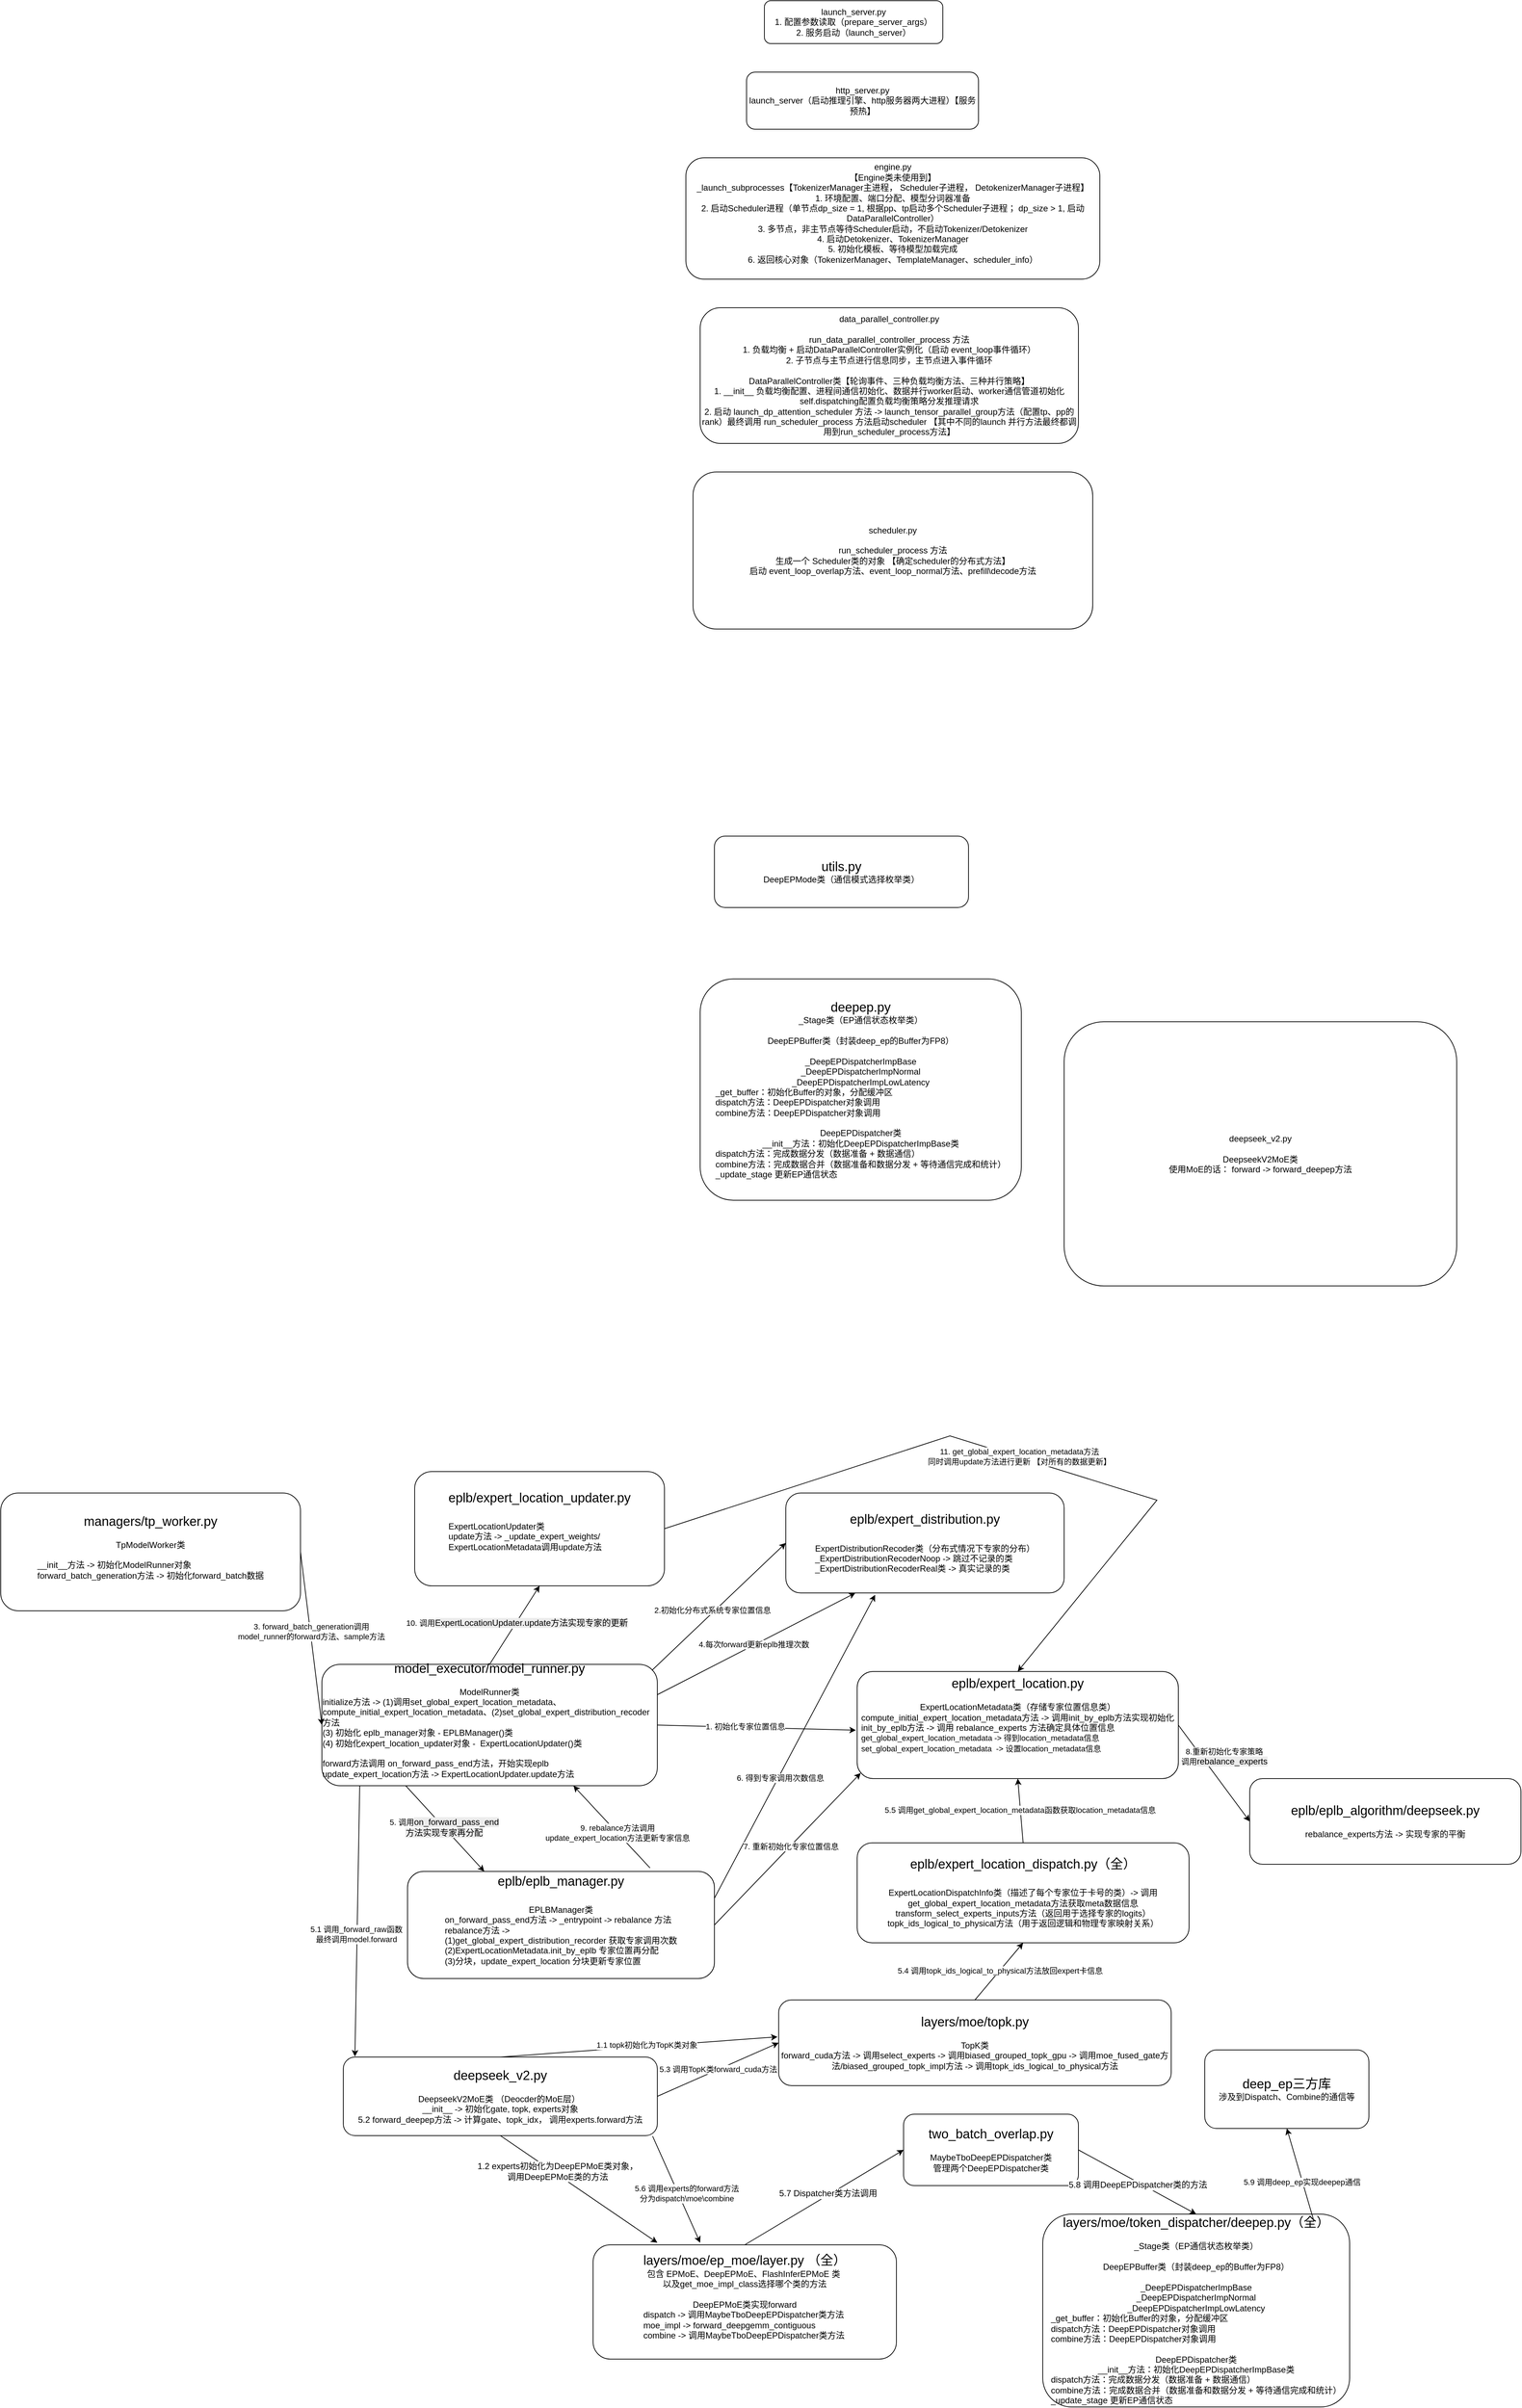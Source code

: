 <mxfile version="28.1.1">
  <diagram name="第 1 页" id="_MM_0JAL_mDehR6Rza7M">
    <mxGraphModel dx="2571" dy="1849" grid="1" gridSize="10" guides="1" tooltips="1" connect="1" arrows="1" fold="1" page="1" pageScale="1" pageWidth="827" pageHeight="1169" math="0" shadow="0">
      <root>
        <mxCell id="0" />
        <mxCell id="1" parent="0" />
        <mxCell id="y4o-Q9D-bzdoxVMksY4T-1" value="launch_server.py&lt;div&gt;1. 配置参数读取（prepare_server_args）&lt;/div&gt;&lt;div&gt;2. 服务启动（launch_server）&lt;/div&gt;" style="rounded=1;whiteSpace=wrap;html=1;" parent="1" vertex="1">
          <mxGeometry x="210" y="110" width="250" height="60" as="geometry" />
        </mxCell>
        <mxCell id="y4o-Q9D-bzdoxVMksY4T-2" value="http_server.py&lt;div&gt;launch_server（启动推理引擎、http服务器两大进程）【服务预热】&lt;/div&gt;" style="rounded=1;whiteSpace=wrap;html=1;" parent="1" vertex="1">
          <mxGeometry x="185" y="210" width="325" height="80" as="geometry" />
        </mxCell>
        <mxCell id="y4o-Q9D-bzdoxVMksY4T-3" value="engine.py&lt;div&gt;【Engine类未使用到】&lt;br&gt;&lt;div&gt;_launch_subprocesses【TokenizerManager主进程， Scheduler子进程， DetokenizerManager子进程】&lt;/div&gt;&lt;div&gt;1. 环境配置、端口分配、模型分词器准备&lt;/div&gt;&lt;div&gt;2. 启动Scheduler进程（单节点dp_size = 1, 根据pp、tp启动多个Scheduler子进程； dp_size &amp;gt; 1, 启动DataParallelController）&lt;/div&gt;&lt;div&gt;3. 多节点，非主节点等待Scheduler启动，不启动Tokenizer/Detokenizer&lt;/div&gt;&lt;div&gt;4. 启动Detokenizer、TokenizerManager&lt;/div&gt;&lt;div&gt;5. 初始化模板、等待模型加载完成&lt;/div&gt;&lt;div&gt;6. 返回核心对象（TokenizerManager、TemplateManager、scheduler_info）&lt;/div&gt;&lt;div&gt;&lt;br&gt;&lt;/div&gt;&lt;/div&gt;" style="rounded=1;whiteSpace=wrap;html=1;" parent="1" vertex="1">
          <mxGeometry x="100" y="330" width="580" height="170" as="geometry" />
        </mxCell>
        <mxCell id="y4o-Q9D-bzdoxVMksY4T-4" value="data_parallel_controller.py&lt;div&gt;&lt;br&gt;&lt;/div&gt;&lt;div&gt;&lt;span style=&quot;background-color: transparent; color: light-dark(rgb(0, 0, 0), rgb(255, 255, 255));&quot;&gt;run_data_parallel_controller_process 方法&lt;/span&gt;&lt;/div&gt;&lt;div&gt;1. 负载均衡 + 启动DataParallelController实例化（启动 event_loop事件循环&lt;span style=&quot;background-color: transparent; color: light-dark(rgb(0, 0, 0), rgb(255, 255, 255));&quot;&gt;）&lt;/span&gt;&lt;/div&gt;&lt;div&gt;2. 子节点与主节点进行信息同步，主节点进入事件循环&lt;/div&gt;&lt;div&gt;&lt;br&gt;&lt;/div&gt;&lt;div&gt;DataParallelController类【轮询事件、三种负载均衡方法、三种并行策略】&lt;/div&gt;&lt;div&gt;1. __init__ 负载均衡配置、进程间通信初始化、数据并行worker启动、worker通信管道初始化&lt;/div&gt;&lt;div&gt;self.dispatching配置负载均衡策略分发推理请求&lt;/div&gt;&lt;div&gt;2. 启动 launch_dp_attention_scheduler 方法 -&amp;gt; launch_tensor_parallel_group方法（配置tp、pp的rank）最终调用 run_scheduler_process 方法启动scheduler 【其中不同的launch 并行方法最终都调用到&lt;span style=&quot;background-color: transparent; color: light-dark(rgb(0, 0, 0), rgb(255, 255, 255));&quot;&gt;run_scheduler_process方法&lt;/span&gt;&lt;span style=&quot;background-color: transparent; color: light-dark(rgb(0, 0, 0), rgb(255, 255, 255));&quot;&gt;】&lt;/span&gt;&lt;/div&gt;" style="rounded=1;whiteSpace=wrap;html=1;" parent="1" vertex="1">
          <mxGeometry x="120" y="540" width="530" height="190" as="geometry" />
        </mxCell>
        <mxCell id="y4o-Q9D-bzdoxVMksY4T-5" value="scheduler.py&lt;div&gt;&lt;br&gt;&lt;/div&gt;&lt;div&gt;run_scheduler_process 方法&lt;/div&gt;&lt;div&gt;生成一个 Scheduler类的对象 【确定scheduler的分布式方法】&lt;/div&gt;&lt;div&gt;启动 event_loop_overlap方法、event_loop_normal方法、prefill\decode方法&lt;/div&gt;" style="rounded=1;whiteSpace=wrap;html=1;" parent="1" vertex="1">
          <mxGeometry x="110" y="770" width="560" height="220" as="geometry" />
        </mxCell>
        <mxCell id="y4o-Q9D-bzdoxVMksY4T-6" value="&lt;div&gt;&lt;font style=&quot;font-size: 18px;&quot;&gt;deepep.py&lt;/font&gt;&lt;/div&gt;&lt;div&gt;_Stage类（EP通信状态枚举类）&lt;/div&gt;&lt;div&gt;&lt;br&gt;&lt;/div&gt;&lt;div&gt;DeepEPBuffer类（封装deep_ep的Buffer为FP8）&lt;/div&gt;&lt;div&gt;&lt;br&gt;&lt;/div&gt;&lt;div&gt;_DeepEPDispatcherImpBase&lt;/div&gt;&lt;div&gt;_DeepEPDispatcherImpNormal&lt;/div&gt;&lt;div&gt;_DeepEPDispatcherImpLowLatency&lt;/div&gt;&lt;div style=&quot;text-align: left;&quot;&gt;_get_buffer：初始化Buffer的对象，分配缓冲区&lt;/div&gt;&lt;div style=&quot;text-align: left;&quot;&gt;dispatch方法：&lt;span style=&quot;background-color: transparent; color: light-dark(rgb(0, 0, 0), rgb(255, 255, 255));&quot;&gt;DeepEPDispatcher对象调用&lt;/span&gt;&lt;/div&gt;&lt;div style=&quot;text-align: left;&quot;&gt;combine方法：&lt;span style=&quot;background-color: transparent; color: light-dark(rgb(0, 0, 0), rgb(255, 255, 255));&quot;&gt;DeepEPDispatcher对象调用&lt;/span&gt;&lt;/div&gt;&lt;div&gt;&lt;br&gt;&lt;/div&gt;DeepEPDispatcher类&lt;div&gt;__init__方法：初始化DeepEPDispatcherImpBase类&lt;br&gt;&lt;div style=&quot;text-align: left;&quot;&gt;dispatch方法：完成数据分发（数据准备 + 数据通信）&lt;/div&gt;&lt;div style=&quot;text-align: left;&quot;&gt;combine方法：完成数据合并&lt;span style=&quot;background-color: transparent; color: light-dark(rgb(0, 0, 0), rgb(255, 255, 255));&quot;&gt;（数据准备和数据分发 + 等待通信完成和统计）&lt;/span&gt;&lt;/div&gt;&lt;div style=&quot;text-align: left;&quot;&gt;_update_stage 更新EP通信状态&lt;/div&gt;&lt;/div&gt;" style="rounded=1;whiteSpace=wrap;html=1;" parent="1" vertex="1">
          <mxGeometry x="120" y="1480" width="450" height="310" as="geometry" />
        </mxCell>
        <mxCell id="y4o-Q9D-bzdoxVMksY4T-7" value="&lt;font style=&quot;font-size: 18px;&quot;&gt;utils.py&lt;/font&gt;&lt;div&gt;DeepEPMode类（通信模式选择枚举类）&lt;/div&gt;" style="rounded=1;whiteSpace=wrap;html=1;" parent="1" vertex="1">
          <mxGeometry x="140" y="1280" width="356" height="100" as="geometry" />
        </mxCell>
        <mxCell id="-6-FvPc2AzdQoyf2nDTh-1" value="deepseek_v2.py&lt;div&gt;&lt;br&gt;&lt;/div&gt;&lt;div&gt;DeepseekV2MoE类&lt;/div&gt;&lt;div&gt;使用MoE的话： forward -&amp;gt; forward_deepep方法&lt;/div&gt;" style="rounded=1;whiteSpace=wrap;html=1;" vertex="1" parent="1">
          <mxGeometry x="630" y="1540" width="550" height="370" as="geometry" />
        </mxCell>
        <mxCell id="-6-FvPc2AzdQoyf2nDTh-2" value="&lt;font style=&quot;font-size: 18px;&quot;&gt;eplb/expert_location_dispatch.py（全）&lt;/font&gt;&lt;div&gt;&lt;span style=&quot;font-size: 18px;&quot;&gt;&lt;br&gt;&lt;/span&gt;&lt;div&gt;ExpertLocationDispatchInfo类（描述了每个专家位于卡号的类）-&amp;gt; 调用get_global_expert_location_metadata方法获取meta数据信息&lt;/div&gt;&lt;div&gt;transform_select_experts_inputs方法（返回用于选择专家的logits）&lt;/div&gt;&lt;div&gt;topk_ids_logical_to_physical方法（用于返回逻辑和物理专家映射关系）&lt;/div&gt;&lt;/div&gt;" style="rounded=1;whiteSpace=wrap;html=1;" vertex="1" parent="1">
          <mxGeometry x="340" y="2690" width="465" height="140" as="geometry" />
        </mxCell>
        <mxCell id="-6-FvPc2AzdQoyf2nDTh-3" value="&lt;font style=&quot;font-size: 18px;&quot;&gt;layers/moe/ep_moe/layer.py （全）&lt;/font&gt;&lt;div&gt;&lt;font style=&quot;font-size: 12px;&quot;&gt;包含 EPMoE、DeepEPMoE、FlashInferEPMoE 类&amp;nbsp;&lt;/font&gt;&lt;/div&gt;&lt;div&gt;&lt;font style=&quot;font-size: 12px;&quot;&gt;以及get_moe_impl_class选择哪个类的方法&lt;/font&gt;&lt;/div&gt;&lt;div&gt;&lt;font style=&quot;font-size: 12px;&quot;&gt;&lt;br&gt;&lt;/font&gt;&lt;div&gt;DeepEPMoE类实现forward&lt;/div&gt;&lt;div style=&quot;text-align: left;&quot;&gt;dispatch -&amp;gt; 调用&lt;span style=&quot;background-color: transparent; color: light-dark(rgb(0, 0, 0), rgb(255, 255, 255)); text-align: center;&quot;&gt;MaybeTboDeepEPDispatcher类方法&lt;/span&gt;&lt;/div&gt;&lt;div style=&quot;text-align: left;&quot;&gt;moe_impl -&amp;gt; forward_deepgemm_contiguous&lt;/div&gt;&lt;div style=&quot;text-align: left;&quot;&gt;combine -&amp;gt; 调用&lt;span style=&quot;background-color: transparent; color: light-dark(rgb(0, 0, 0), rgb(255, 255, 255)); text-align: center;&quot;&gt;MaybeTboDeepEPDispatcher类方法&lt;/span&gt;&lt;/div&gt;&lt;div style=&quot;text-align: left;&quot;&gt;&lt;br&gt;&lt;/div&gt;&lt;/div&gt;" style="rounded=1;whiteSpace=wrap;html=1;" vertex="1" parent="1">
          <mxGeometry x="-30" y="3253" width="425" height="160" as="geometry" />
        </mxCell>
        <mxCell id="-6-FvPc2AzdQoyf2nDTh-4" value="&lt;font style=&quot;font-size: 18px;&quot;&gt;two_batch_overlap.py&lt;/font&gt;&lt;div&gt;&lt;br&gt;&lt;div&gt;MaybeTboDeepEPDispatcher类&lt;/div&gt;&lt;div&gt;管理两个DeepEPDispatcher类&lt;/div&gt;&lt;/div&gt;" style="rounded=1;whiteSpace=wrap;html=1;" vertex="1" parent="1">
          <mxGeometry x="405" y="3070" width="245" height="100" as="geometry" />
        </mxCell>
        <mxCell id="-6-FvPc2AzdQoyf2nDTh-5" value="" style="endArrow=classic;html=1;rounded=0;exitX=0.5;exitY=0;exitDx=0;exitDy=0;entryX=0;entryY=0.5;entryDx=0;entryDy=0;" edge="1" parent="1" source="-6-FvPc2AzdQoyf2nDTh-3" target="-6-FvPc2AzdQoyf2nDTh-4">
          <mxGeometry width="50" height="50" relative="1" as="geometry">
            <mxPoint x="420" y="3290" as="sourcePoint" />
            <mxPoint x="470" y="3240" as="targetPoint" />
          </mxGeometry>
        </mxCell>
        <mxCell id="-6-FvPc2AzdQoyf2nDTh-6" value="&lt;font style=&quot;font-size: 12px;&quot;&gt;5.7 Dispatcher类方法调用&lt;/font&gt;" style="edgeLabel;html=1;align=center;verticalAlign=middle;resizable=0;points=[];" vertex="1" connectable="0" parent="-6-FvPc2AzdQoyf2nDTh-5">
          <mxGeometry x="0.054" y="2" relative="1" as="geometry">
            <mxPoint as="offset" />
          </mxGeometry>
        </mxCell>
        <mxCell id="-6-FvPc2AzdQoyf2nDTh-7" value="&lt;font style=&quot;font-size: 18px;&quot;&gt;layers/moe/token_dispatcher/deepep.py（全）&lt;/font&gt;&lt;div&gt;&lt;br&gt;&lt;/div&gt;&lt;div&gt;&lt;div&gt;_Stage类（EP通信状态枚举类）&lt;/div&gt;&lt;div&gt;&lt;br&gt;&lt;/div&gt;&lt;div&gt;DeepEPBuffer类（封装deep_ep的Buffer为FP8）&lt;/div&gt;&lt;div&gt;&lt;br&gt;&lt;/div&gt;&lt;div&gt;_DeepEPDispatcherImpBase&lt;/div&gt;&lt;div&gt;_DeepEPDispatcherImpNormal&lt;/div&gt;&lt;div&gt;_DeepEPDispatcherImpLowLatency&lt;/div&gt;&lt;div style=&quot;text-align: left;&quot;&gt;_get_buffer：初始化Buffer的对象，分配缓冲区&lt;/div&gt;&lt;div style=&quot;text-align: left;&quot;&gt;dispatch方法：&lt;span style=&quot;background-color: transparent; color: light-dark(rgb(0, 0, 0), rgb(255, 255, 255));&quot;&gt;DeepEPDispatcher对象调用&lt;/span&gt;&lt;/div&gt;&lt;div style=&quot;text-align: left;&quot;&gt;combine方法：&lt;span style=&quot;background-color: transparent; color: light-dark(rgb(0, 0, 0), rgb(255, 255, 255));&quot;&gt;DeepEPDispatcher对象调用&lt;/span&gt;&lt;/div&gt;&lt;div&gt;&lt;br&gt;&lt;/div&gt;DeepEPDispatcher类&lt;div&gt;__init__方法：初始化DeepEPDispatcherImpBase类&lt;br&gt;&lt;div style=&quot;text-align: left;&quot;&gt;dispatch方法：完成数据分发（数据准备 + 数据通信）&lt;/div&gt;&lt;div style=&quot;text-align: left;&quot;&gt;combine方法：完成数据合并&lt;span style=&quot;background-color: transparent; color: light-dark(rgb(0, 0, 0), rgb(255, 255, 255));&quot;&gt;（数据准备和数据分发 + 等待通信完成和统计）&lt;/span&gt;&lt;/div&gt;&lt;div style=&quot;text-align: left;&quot;&gt;_update_stage 更新EP通信状态&lt;/div&gt;&lt;/div&gt;&lt;/div&gt;" style="rounded=1;whiteSpace=wrap;html=1;" vertex="1" parent="1">
          <mxGeometry x="600" y="3210" width="430" height="270" as="geometry" />
        </mxCell>
        <mxCell id="-6-FvPc2AzdQoyf2nDTh-9" value="" style="endArrow=classic;html=1;rounded=0;exitX=1;exitY=0.5;exitDx=0;exitDy=0;entryX=0.5;entryY=0;entryDx=0;entryDy=0;" edge="1" parent="1" source="-6-FvPc2AzdQoyf2nDTh-4" target="-6-FvPc2AzdQoyf2nDTh-7">
          <mxGeometry width="50" height="50" relative="1" as="geometry">
            <mxPoint x="900" y="3590" as="sourcePoint" />
            <mxPoint x="950" y="3540" as="targetPoint" />
          </mxGeometry>
        </mxCell>
        <mxCell id="-6-FvPc2AzdQoyf2nDTh-10" value="&lt;font style=&quot;font-size: 12px;&quot;&gt;5.8 调用DeepEPDispatcher类的方法&lt;/font&gt;" style="edgeLabel;html=1;align=center;verticalAlign=middle;resizable=0;points=[];" vertex="1" connectable="0" parent="-6-FvPc2AzdQoyf2nDTh-9">
          <mxGeometry x="0.021" y="-3" relative="1" as="geometry">
            <mxPoint as="offset" />
          </mxGeometry>
        </mxCell>
        <mxCell id="-6-FvPc2AzdQoyf2nDTh-12" value="&lt;font style=&quot;font-size: 18px;&quot;&gt;deep_ep三方库&lt;/font&gt;&lt;div&gt;&lt;font style=&quot;font-size: 12px;&quot;&gt;涉及到Dispatch、Combine的通信等&lt;/font&gt;&lt;/div&gt;" style="rounded=1;whiteSpace=wrap;html=1;" vertex="1" parent="1">
          <mxGeometry x="827" y="2980" width="230" height="110" as="geometry" />
        </mxCell>
        <mxCell id="-6-FvPc2AzdQoyf2nDTh-13" value="" style="endArrow=classic;html=1;rounded=0;entryX=0.5;entryY=1;entryDx=0;entryDy=0;" edge="1" parent="1" target="-6-FvPc2AzdQoyf2nDTh-12">
          <mxGeometry width="50" height="50" relative="1" as="geometry">
            <mxPoint x="980" y="3220" as="sourcePoint" />
            <mxPoint x="1030" y="3170" as="targetPoint" />
          </mxGeometry>
        </mxCell>
        <mxCell id="-6-FvPc2AzdQoyf2nDTh-25" value="5.9 调用deep_ep实现deepep通信" style="edgeLabel;html=1;align=center;verticalAlign=middle;resizable=0;points=[];" vertex="1" connectable="0" parent="-6-FvPc2AzdQoyf2nDTh-13">
          <mxGeometry x="-0.147" y="1" relative="1" as="geometry">
            <mxPoint as="offset" />
          </mxGeometry>
        </mxCell>
        <mxCell id="-6-FvPc2AzdQoyf2nDTh-14" value="&lt;font style=&quot;font-size: 18px;&quot;&gt;deepseek_v2.py&lt;/font&gt;&lt;div&gt;&lt;br&gt;&lt;/div&gt;&lt;div&gt;DeepseekV2MoE类 （Deocder的MoE层）&amp;nbsp;&lt;/div&gt;&lt;div&gt;__init__ -&amp;gt; 初始化gate, topk, experts对象&lt;/div&gt;&lt;div&gt;5.2 forward_deepep方法 -&amp;gt; 计算gate、topk_idx， 调用experts.forward方法&lt;/div&gt;" style="rounded=1;whiteSpace=wrap;html=1;" vertex="1" parent="1">
          <mxGeometry x="-380" y="2990" width="440" height="110" as="geometry" />
        </mxCell>
        <mxCell id="-6-FvPc2AzdQoyf2nDTh-16" value="" style="endArrow=classic;html=1;rounded=0;exitX=0.5;exitY=1;exitDx=0;exitDy=0;" edge="1" parent="1" source="-6-FvPc2AzdQoyf2nDTh-14">
          <mxGeometry width="50" height="50" relative="1" as="geometry">
            <mxPoint x="300" y="3610" as="sourcePoint" />
            <mxPoint x="60" y="3250" as="targetPoint" />
          </mxGeometry>
        </mxCell>
        <mxCell id="-6-FvPc2AzdQoyf2nDTh-17" value="&lt;font style=&quot;font-size: 12px;&quot;&gt;1.2 experts初始化为DeepEPMoE类对象，&lt;/font&gt;&lt;div&gt;&lt;font style=&quot;font-size: 12px;&quot;&gt;调用DeepEPMoE类的方法&lt;/font&gt;&lt;/div&gt;" style="edgeLabel;html=1;align=center;verticalAlign=middle;resizable=0;points=[];" vertex="1" connectable="0" parent="-6-FvPc2AzdQoyf2nDTh-16">
          <mxGeometry x="-0.2" relative="1" as="geometry">
            <mxPoint x="-8" y="-10" as="offset" />
          </mxGeometry>
        </mxCell>
        <mxCell id="-6-FvPc2AzdQoyf2nDTh-18" value="&lt;font style=&quot;font-size: 18px;&quot;&gt;layers/moe/topk.py&lt;/font&gt;&lt;div&gt;&lt;br&gt;&lt;/div&gt;&lt;div&gt;TopK类&lt;/div&gt;&lt;div&gt;forward_cuda方法 -&amp;gt; 调用select_experts -&amp;gt; 调用biased_grouped_topk_gpu -&amp;gt; 调用moe_fused_gate方法/biased_grouped_topk_impl方法 -&amp;gt; 调用&lt;span style=&quot;background-color: transparent; color: light-dark(rgb(0, 0, 0), rgb(255, 255, 255));&quot;&gt;topk_ids_logical_to_physical方法&lt;/span&gt;&lt;/div&gt;" style="rounded=1;whiteSpace=wrap;html=1;" vertex="1" parent="1">
          <mxGeometry x="230" y="2910" width="550" height="120" as="geometry" />
        </mxCell>
        <mxCell id="-6-FvPc2AzdQoyf2nDTh-20" value="" style="endArrow=classic;html=1;rounded=0;exitX=0.5;exitY=0;exitDx=0;exitDy=0;entryX=0.5;entryY=1;entryDx=0;entryDy=0;" edge="1" parent="1" source="-6-FvPc2AzdQoyf2nDTh-18" target="-6-FvPc2AzdQoyf2nDTh-2">
          <mxGeometry width="50" height="50" relative="1" as="geometry">
            <mxPoint x="340" y="2770" as="sourcePoint" />
            <mxPoint x="390" y="2720" as="targetPoint" />
          </mxGeometry>
        </mxCell>
        <mxCell id="-6-FvPc2AzdQoyf2nDTh-21" value="5.4 调用topk_ids_logical_to_physical方法放回expert卡信息" style="edgeLabel;html=1;align=center;verticalAlign=middle;resizable=0;points=[];" vertex="1" connectable="0" parent="-6-FvPc2AzdQoyf2nDTh-20">
          <mxGeometry x="0.02" relative="1" as="geometry">
            <mxPoint as="offset" />
          </mxGeometry>
        </mxCell>
        <mxCell id="-6-FvPc2AzdQoyf2nDTh-23" value="" style="endArrow=classic;html=1;rounded=0;exitX=0.5;exitY=0;exitDx=0;exitDy=0;entryX=-0.003;entryY=0.431;entryDx=0;entryDy=0;entryPerimeter=0;" edge="1" parent="1" source="-6-FvPc2AzdQoyf2nDTh-14" target="-6-FvPc2AzdQoyf2nDTh-18">
          <mxGeometry width="50" height="50" relative="1" as="geometry">
            <mxPoint x="90" y="3070" as="sourcePoint" />
            <mxPoint x="140" y="3020" as="targetPoint" />
          </mxGeometry>
        </mxCell>
        <mxCell id="-6-FvPc2AzdQoyf2nDTh-24" value="1.1 topk初始化为TopK类对象" style="edgeLabel;html=1;align=center;verticalAlign=middle;resizable=0;points=[];" vertex="1" connectable="0" parent="-6-FvPc2AzdQoyf2nDTh-23">
          <mxGeometry x="0.056" y="2" relative="1" as="geometry">
            <mxPoint as="offset" />
          </mxGeometry>
        </mxCell>
        <mxCell id="-6-FvPc2AzdQoyf2nDTh-26" value="&lt;font style=&quot;font-size: 18px;&quot;&gt;eplb/eplb_manager.py&lt;/font&gt;&lt;div&gt;&lt;span style=&quot;font-size: 18px;&quot;&gt;&lt;br&gt;&lt;/span&gt;&lt;div&gt;&lt;font style=&quot;font-size: 12px;&quot;&gt;EPLBManager类&lt;/font&gt;&lt;/div&gt;&lt;div style=&quot;text-align: left;&quot;&gt;&lt;font style=&quot;font-size: 12px;&quot;&gt;on_forward_pass_end方法 -&amp;gt; _entrypoint -&amp;gt; rebalance 方法&lt;/font&gt;&lt;/div&gt;&lt;div style=&quot;text-align: left;&quot;&gt;&lt;font style=&quot;font-size: 12px;&quot;&gt;rebalance方法 -&amp;gt;&amp;nbsp;&lt;/font&gt;&lt;/div&gt;&lt;div style=&quot;text-align: left;&quot;&gt;(1)get_global_expert_distribution_recorder 获取专家调用次数&lt;/div&gt;&lt;div style=&quot;text-align: left;&quot;&gt;(2)ExpertLocationMetadata.init_by_eplb 专家位置再分配&lt;/div&gt;&lt;div style=&quot;text-align: left;&quot;&gt;(3)分块，update_expert_location 分块更新专家位置&lt;/div&gt;&lt;div style=&quot;text-align: left;&quot;&gt;&lt;br&gt;&lt;/div&gt;&lt;/div&gt;" style="rounded=1;whiteSpace=wrap;html=1;" vertex="1" parent="1">
          <mxGeometry x="-290" y="2730" width="430" height="150" as="geometry" />
        </mxCell>
        <mxCell id="-6-FvPc2AzdQoyf2nDTh-28" value="&lt;font style=&quot;font-size: 18px;&quot;&gt;model_executor/model_runner.py&lt;/font&gt;&lt;div&gt;&lt;br&gt;&lt;/div&gt;&lt;div&gt;ModelRunner类&lt;/div&gt;&lt;div style=&quot;text-align: left;&quot;&gt;initialize方法 -&amp;gt; (1)调用set_global_expert_location_metadata、 compute_initial_expert_location_metadata、(2)set_global_expert_distribution_recoder方法&lt;/div&gt;&lt;div style=&quot;text-align: left;&quot;&gt;(3) 初始化 eplb_manager对象 - EPLBManager()类&lt;/div&gt;&lt;div style=&quot;text-align: left;&quot;&gt;(4) 初始化expert_location_updater对象 -&amp;nbsp; ExpertLocationUpdater()类&lt;/div&gt;&lt;div style=&quot;text-align: left;&quot;&gt;&lt;br&gt;&lt;/div&gt;&lt;div style=&quot;text-align: left;&quot;&gt;forward方法调用 on_forward_pass_end方法，开始实现eplb&lt;/div&gt;&lt;div style=&quot;text-align: left;&quot;&gt;update_expert_location方法 -&amp;gt; ExpertLocationUpdater.update方法&lt;/div&gt;&lt;div&gt;&lt;br&gt;&lt;/div&gt;" style="rounded=1;whiteSpace=wrap;html=1;" vertex="1" parent="1">
          <mxGeometry x="-410" y="2440" width="470" height="170" as="geometry" />
        </mxCell>
        <mxCell id="-6-FvPc2AzdQoyf2nDTh-29" value="&lt;font style=&quot;font-size: 18px;&quot;&gt;eplb/expert_location.py&lt;/font&gt;&lt;div&gt;&lt;br&gt;&lt;/div&gt;&lt;div&gt;ExpertLocationMetadata类（存储专家位置信息类）&lt;/div&gt;&lt;div style=&quot;text-align: left;&quot;&gt;compute_initial_expert_location_metadata方法 -&amp;gt; 调用init_by_eplb方法实现初始化&lt;/div&gt;&lt;div style=&quot;text-align: left;&quot;&gt;init_by_eplb方法 -&amp;gt; 调用&amp;nbsp;rebalance_experts 方法确定具体位置信息&lt;/div&gt;&lt;div style=&quot;text-align: left;&quot;&gt;&lt;span style=&quot;font-size: 11px; text-align: center; text-wrap-mode: nowrap; background-color: rgb(255, 255, 255);&quot;&gt;get_global_expert_location_metadata -&amp;gt; 得到location_metadata信息&lt;/span&gt;&lt;/div&gt;&lt;div style=&quot;text-align: left;&quot;&gt;&lt;span style=&quot;font-size: 11px; text-align: center; text-wrap-mode: nowrap; background-color: rgb(255, 255, 255);&quot;&gt;set_global_expert_location_metadata&amp;nbsp; -&amp;gt; 设置location_metadata信息&lt;/span&gt;&lt;/div&gt;&lt;div style=&quot;text-align: left;&quot;&gt;&lt;span style=&quot;font-size: 11px; text-align: center; text-wrap-mode: nowrap; background-color: rgb(255, 255, 255);&quot;&gt;&lt;br&gt;&lt;/span&gt;&lt;/div&gt;&lt;div style=&quot;text-align: left;&quot;&gt;&lt;br&gt;&lt;/div&gt;" style="rounded=1;whiteSpace=wrap;html=1;" vertex="1" parent="1">
          <mxGeometry x="340" y="2450" width="450" height="150" as="geometry" />
        </mxCell>
        <mxCell id="-6-FvPc2AzdQoyf2nDTh-30" value="" style="endArrow=classic;html=1;rounded=0;exitX=0.25;exitY=1;exitDx=0;exitDy=0;entryX=0.25;entryY=0;entryDx=0;entryDy=0;" edge="1" parent="1" source="-6-FvPc2AzdQoyf2nDTh-28" target="-6-FvPc2AzdQoyf2nDTh-26">
          <mxGeometry width="50" height="50" relative="1" as="geometry">
            <mxPoint x="22.5" y="2940" as="sourcePoint" />
            <mxPoint x="72.5" y="2890" as="targetPoint" />
          </mxGeometry>
        </mxCell>
        <mxCell id="-6-FvPc2AzdQoyf2nDTh-32" value="5. 调用&lt;span style=&quot;font-size: 12px; text-align: left; text-wrap-mode: wrap; background-color: rgb(236, 236, 236);&quot;&gt;on_forward_pass_end&lt;/span&gt;&lt;div&gt;&lt;span style=&quot;font-size: 12px; text-align: left; text-wrap-mode: wrap; background-color: rgb(236, 236, 236);&quot;&gt;方法实现专家再分配&lt;/span&gt;&lt;/div&gt;" style="edgeLabel;html=1;align=center;verticalAlign=middle;resizable=0;points=[];" vertex="1" connectable="0" parent="-6-FvPc2AzdQoyf2nDTh-30">
          <mxGeometry x="-0.036" relative="1" as="geometry">
            <mxPoint as="offset" />
          </mxGeometry>
        </mxCell>
        <mxCell id="-6-FvPc2AzdQoyf2nDTh-31" value="" style="endArrow=classic;html=1;rounded=0;exitX=1;exitY=0.25;exitDx=0;exitDy=0;entryX=0.321;entryY=1.019;entryDx=0;entryDy=0;entryPerimeter=0;" edge="1" parent="1" source="-6-FvPc2AzdQoyf2nDTh-26" target="-6-FvPc2AzdQoyf2nDTh-41">
          <mxGeometry width="50" height="50" relative="1" as="geometry">
            <mxPoint x="102.5" y="2760" as="sourcePoint" />
            <mxPoint x="152.5" y="2710" as="targetPoint" />
          </mxGeometry>
        </mxCell>
        <mxCell id="-6-FvPc2AzdQoyf2nDTh-53" value="6. 得到专家调用次数信息" style="edgeLabel;html=1;align=center;verticalAlign=middle;resizable=0;points=[];" vertex="1" connectable="0" parent="-6-FvPc2AzdQoyf2nDTh-31">
          <mxGeometry x="-0.204" y="-2" relative="1" as="geometry">
            <mxPoint as="offset" />
          </mxGeometry>
        </mxCell>
        <mxCell id="-6-FvPc2AzdQoyf2nDTh-33" value="" style="endArrow=classic;html=1;rounded=0;exitX=1;exitY=0.5;exitDx=0;exitDy=0;entryX=-0.004;entryY=0.548;entryDx=0;entryDy=0;entryPerimeter=0;" edge="1" parent="1" source="-6-FvPc2AzdQoyf2nDTh-28" target="-6-FvPc2AzdQoyf2nDTh-29">
          <mxGeometry width="50" height="50" relative="1" as="geometry">
            <mxPoint x="90" y="2540" as="sourcePoint" />
            <mxPoint x="250" y="2540" as="targetPoint" />
          </mxGeometry>
        </mxCell>
        <mxCell id="-6-FvPc2AzdQoyf2nDTh-49" value="1. 初始化专家位置信息" style="edgeLabel;html=1;align=center;verticalAlign=middle;resizable=0;points=[];" vertex="1" connectable="0" parent="-6-FvPc2AzdQoyf2nDTh-33">
          <mxGeometry x="-0.119" y="1" relative="1" as="geometry">
            <mxPoint as="offset" />
          </mxGeometry>
        </mxCell>
        <mxCell id="-6-FvPc2AzdQoyf2nDTh-34" value="&lt;font style=&quot;font-size: 18px;&quot;&gt;eplb/eplb_algorithm/deepseek.py&lt;/font&gt;&lt;div&gt;&lt;br&gt;&lt;/div&gt;&lt;div&gt;rebalance_experts方法 -&amp;gt; 实现专家的平衡&lt;/div&gt;" style="rounded=1;whiteSpace=wrap;html=1;" vertex="1" parent="1">
          <mxGeometry x="890" y="2600" width="380" height="120" as="geometry" />
        </mxCell>
        <mxCell id="-6-FvPc2AzdQoyf2nDTh-35" value="" style="endArrow=classic;html=1;rounded=0;exitX=1;exitY=0.5;exitDx=0;exitDy=0;entryX=0;entryY=0.5;entryDx=0;entryDy=0;" edge="1" parent="1" source="-6-FvPc2AzdQoyf2nDTh-29" target="-6-FvPc2AzdQoyf2nDTh-34">
          <mxGeometry width="50" height="50" relative="1" as="geometry">
            <mxPoint x="570" y="2940" as="sourcePoint" />
            <mxPoint x="620" y="2890" as="targetPoint" />
          </mxGeometry>
        </mxCell>
        <mxCell id="-6-FvPc2AzdQoyf2nDTh-56" value="8.重新初始化专家策略&lt;div&gt;调用&lt;span style=&quot;font-size: 12px; text-wrap-mode: wrap; background-color: rgb(236, 236, 236);&quot;&gt;rebalance_experts&lt;/span&gt;&lt;/div&gt;" style="edgeLabel;html=1;align=center;verticalAlign=middle;resizable=0;points=[];" vertex="1" connectable="0" parent="-6-FvPc2AzdQoyf2nDTh-35">
          <mxGeometry x="-0.345" relative="1" as="geometry">
            <mxPoint x="31" as="offset" />
          </mxGeometry>
        </mxCell>
        <mxCell id="-6-FvPc2AzdQoyf2nDTh-36" value="" style="endArrow=classic;html=1;rounded=0;exitX=0.5;exitY=0;exitDx=0;exitDy=0;entryX=0.5;entryY=1;entryDx=0;entryDy=0;" edge="1" parent="1" source="-6-FvPc2AzdQoyf2nDTh-2" target="-6-FvPc2AzdQoyf2nDTh-29">
          <mxGeometry width="50" height="50" relative="1" as="geometry">
            <mxPoint x="290" y="3010" as="sourcePoint" />
            <mxPoint x="180" y="2740" as="targetPoint" />
          </mxGeometry>
        </mxCell>
        <mxCell id="-6-FvPc2AzdQoyf2nDTh-37" value="5.5 调用get_global_expert_location_metadata函数获取location_metadata信息" style="edgeLabel;html=1;align=center;verticalAlign=middle;resizable=0;points=[];" vertex="1" connectable="0" parent="-6-FvPc2AzdQoyf2nDTh-36">
          <mxGeometry x="0.02" y="1" relative="1" as="geometry">
            <mxPoint as="offset" />
          </mxGeometry>
        </mxCell>
        <mxCell id="-6-FvPc2AzdQoyf2nDTh-38" value="&lt;font style=&quot;font-size: 18px;&quot;&gt;managers/tp_worker.py&lt;/font&gt;&lt;div&gt;&lt;br&gt;&lt;/div&gt;&lt;div&gt;TpModelWorker类&lt;/div&gt;&lt;div&gt;&lt;br&gt;&lt;/div&gt;&lt;div style=&quot;text-align: left;&quot;&gt;__init__方法 -&amp;gt; 初始化ModelRunner对象&lt;/div&gt;&lt;div style=&quot;text-align: left;&quot;&gt;forward_batch_generation方法 -&amp;gt; 初始化forward_batch数据&lt;/div&gt;&lt;div&gt;&lt;br&gt;&lt;/div&gt;" style="rounded=1;whiteSpace=wrap;html=1;" vertex="1" parent="1">
          <mxGeometry x="-860" y="2200" width="420" height="165" as="geometry" />
        </mxCell>
        <mxCell id="-6-FvPc2AzdQoyf2nDTh-39" value="" style="endArrow=classic;html=1;rounded=0;entryX=0;entryY=0.5;entryDx=0;entryDy=0;exitX=1;exitY=0.5;exitDx=0;exitDy=0;" edge="1" parent="1" source="-6-FvPc2AzdQoyf2nDTh-38" target="-6-FvPc2AzdQoyf2nDTh-28">
          <mxGeometry width="50" height="50" relative="1" as="geometry">
            <mxPoint x="-480" y="2510" as="sourcePoint" />
            <mxPoint x="-420" y="2380" as="targetPoint" />
          </mxGeometry>
        </mxCell>
        <mxCell id="-6-FvPc2AzdQoyf2nDTh-40" value="3. forward_batch_generation调用&lt;div&gt;model_runner的forward方法、sample方法&lt;/div&gt;" style="edgeLabel;html=1;align=center;verticalAlign=middle;resizable=0;points=[];" vertex="1" connectable="0" parent="-6-FvPc2AzdQoyf2nDTh-39">
          <mxGeometry x="-0.083" y="1" relative="1" as="geometry">
            <mxPoint as="offset" />
          </mxGeometry>
        </mxCell>
        <mxCell id="-6-FvPc2AzdQoyf2nDTh-41" value="&lt;font style=&quot;font-size: 18px;&quot;&gt;eplb/expert_distribution.py&lt;/font&gt;&lt;div&gt;&lt;font style=&quot;font-size: 18px;&quot;&gt;&lt;br&gt;&lt;/font&gt;&lt;/div&gt;&lt;div&gt;&lt;font style=&quot;font-size: 12px;&quot;&gt;ExpertDistributionRecoder类（分布式情况下专家的分布）&lt;/font&gt;&lt;/div&gt;&lt;div style=&quot;text-align: left;&quot;&gt;_ExpertDistributionRecoderNoop -&amp;gt; 跳过不记录的类&lt;/div&gt;&lt;div style=&quot;text-align: left;&quot;&gt;_ExpertDistributionRecoderReal类 -&amp;gt; 真实记录的类&lt;/div&gt;" style="rounded=1;whiteSpace=wrap;html=1;" vertex="1" parent="1">
          <mxGeometry x="240" y="2200" width="390" height="140" as="geometry" />
        </mxCell>
        <mxCell id="-6-FvPc2AzdQoyf2nDTh-42" value="" style="endArrow=classic;html=1;rounded=0;entryX=0.75;entryY=1;entryDx=0;entryDy=0;exitX=0.79;exitY=-0.033;exitDx=0;exitDy=0;exitPerimeter=0;" edge="1" parent="1" source="-6-FvPc2AzdQoyf2nDTh-26" target="-6-FvPc2AzdQoyf2nDTh-28">
          <mxGeometry width="50" height="50" relative="1" as="geometry">
            <mxPoint x="-20" y="2730" as="sourcePoint" />
            <mxPoint x="30" y="2680" as="targetPoint" />
          </mxGeometry>
        </mxCell>
        <mxCell id="-6-FvPc2AzdQoyf2nDTh-43" value="9. rebalance方法调用&lt;div&gt;update_expert_location方法更新专家信息&lt;/div&gt;" style="edgeLabel;html=1;align=center;verticalAlign=middle;resizable=0;points=[];" vertex="1" connectable="0" parent="-6-FvPc2AzdQoyf2nDTh-42">
          <mxGeometry x="-0.137" relative="1" as="geometry">
            <mxPoint as="offset" />
          </mxGeometry>
        </mxCell>
        <mxCell id="-6-FvPc2AzdQoyf2nDTh-44" value="" style="endArrow=classic;html=1;rounded=0;entryX=0;entryY=0.5;entryDx=0;entryDy=0;exitX=0.984;exitY=0.049;exitDx=0;exitDy=0;exitPerimeter=0;" edge="1" parent="1" source="-6-FvPc2AzdQoyf2nDTh-28" target="-6-FvPc2AzdQoyf2nDTh-41">
          <mxGeometry width="50" height="50" relative="1" as="geometry">
            <mxPoint x="60" y="2490" as="sourcePoint" />
            <mxPoint x="110" y="2440" as="targetPoint" />
          </mxGeometry>
        </mxCell>
        <mxCell id="-6-FvPc2AzdQoyf2nDTh-50" value="2.初始化分布式系统专家位置信息" style="edgeLabel;html=1;align=center;verticalAlign=middle;resizable=0;points=[];" vertex="1" connectable="0" parent="-6-FvPc2AzdQoyf2nDTh-44">
          <mxGeometry x="-0.077" y="4" relative="1" as="geometry">
            <mxPoint y="1" as="offset" />
          </mxGeometry>
        </mxCell>
        <mxCell id="-6-FvPc2AzdQoyf2nDTh-45" value="&lt;font style=&quot;font-size: 18px;&quot;&gt;eplb/expert_location_updater.py&lt;/font&gt;&lt;div&gt;&lt;span style=&quot;font-size: 18px;&quot;&gt;&lt;br&gt;&lt;/span&gt;&lt;/div&gt;&lt;div style=&quot;text-align: left;&quot;&gt;&lt;font style=&quot;font-size: 12px;&quot;&gt;ExpertLocationUpdater类&lt;/font&gt;&lt;/div&gt;&lt;div style=&quot;text-align: left;&quot;&gt;&lt;font style=&quot;font-size: 12px;&quot;&gt;update方法 -&amp;gt; _update_expert_weights/&lt;/font&gt;&lt;/div&gt;&lt;div&gt;&lt;div style=&quot;text-align: left;&quot;&gt;&lt;span style=&quot;background-color: transparent; color: light-dark(rgb(0, 0, 0), rgb(255, 255, 255));&quot;&gt;ExpertLocationMetadata调用update方法&lt;/span&gt;&lt;/div&gt;&lt;div&gt;&lt;font style=&quot;font-size: 18px;&quot;&gt;&lt;br&gt;&lt;/font&gt;&lt;/div&gt;&lt;/div&gt;" style="rounded=1;whiteSpace=wrap;html=1;" vertex="1" parent="1">
          <mxGeometry x="-280" y="2170" width="350" height="160" as="geometry" />
        </mxCell>
        <mxCell id="-6-FvPc2AzdQoyf2nDTh-47" value="" style="endArrow=classic;html=1;rounded=0;exitX=0.5;exitY=0;exitDx=0;exitDy=0;entryX=0.5;entryY=1;entryDx=0;entryDy=0;" edge="1" parent="1" source="-6-FvPc2AzdQoyf2nDTh-28" target="-6-FvPc2AzdQoyf2nDTh-45">
          <mxGeometry width="50" height="50" relative="1" as="geometry">
            <mxPoint x="-330" y="2425" as="sourcePoint" />
            <mxPoint x="-280" y="2375" as="targetPoint" />
          </mxGeometry>
        </mxCell>
        <mxCell id="-6-FvPc2AzdQoyf2nDTh-48" value="10. 调用&lt;span style=&quot;font-size: 12px; text-align: left; text-wrap-mode: wrap; background-color: rgb(236, 236, 236);&quot;&gt;ExpertLocationUpdater.update方法实现专家的更新&lt;/span&gt;" style="edgeLabel;html=1;align=center;verticalAlign=middle;resizable=0;points=[];" vertex="1" connectable="0" parent="-6-FvPc2AzdQoyf2nDTh-47">
          <mxGeometry x="0.065" y="-1" relative="1" as="geometry">
            <mxPoint as="offset" />
          </mxGeometry>
        </mxCell>
        <mxCell id="-6-FvPc2AzdQoyf2nDTh-51" value="" style="endArrow=classic;html=1;rounded=0;exitX=1;exitY=0.25;exitDx=0;exitDy=0;entryX=0.25;entryY=1;entryDx=0;entryDy=0;" edge="1" parent="1" source="-6-FvPc2AzdQoyf2nDTh-28" target="-6-FvPc2AzdQoyf2nDTh-41">
          <mxGeometry width="50" height="50" relative="1" as="geometry">
            <mxPoint x="150" y="2590" as="sourcePoint" />
            <mxPoint x="200" y="2540" as="targetPoint" />
          </mxGeometry>
        </mxCell>
        <mxCell id="-6-FvPc2AzdQoyf2nDTh-52" value="4.每次forward更新eplb推理次数" style="edgeLabel;html=1;align=center;verticalAlign=middle;resizable=0;points=[];" vertex="1" connectable="0" parent="-6-FvPc2AzdQoyf2nDTh-51">
          <mxGeometry x="-0.023" y="1" relative="1" as="geometry">
            <mxPoint as="offset" />
          </mxGeometry>
        </mxCell>
        <mxCell id="-6-FvPc2AzdQoyf2nDTh-54" value="" style="endArrow=classic;html=1;rounded=0;entryX=0.011;entryY=0.948;entryDx=0;entryDy=0;entryPerimeter=0;exitX=1;exitY=0.5;exitDx=0;exitDy=0;" edge="1" parent="1" source="-6-FvPc2AzdQoyf2nDTh-26" target="-6-FvPc2AzdQoyf2nDTh-29">
          <mxGeometry width="50" height="50" relative="1" as="geometry">
            <mxPoint x="110" y="2790" as="sourcePoint" />
            <mxPoint x="160" y="2740" as="targetPoint" />
          </mxGeometry>
        </mxCell>
        <mxCell id="-6-FvPc2AzdQoyf2nDTh-55" value="7. 重新初始化专家位置信息" style="edgeLabel;html=1;align=center;verticalAlign=middle;resizable=0;points=[];" vertex="1" connectable="0" parent="-6-FvPc2AzdQoyf2nDTh-54">
          <mxGeometry x="0.038" y="-1" relative="1" as="geometry">
            <mxPoint as="offset" />
          </mxGeometry>
        </mxCell>
        <mxCell id="-6-FvPc2AzdQoyf2nDTh-57" value="" style="endArrow=classic;html=1;rounded=0;entryX=0.037;entryY=-0.007;entryDx=0;entryDy=0;entryPerimeter=0;" edge="1" parent="1" target="-6-FvPc2AzdQoyf2nDTh-14">
          <mxGeometry width="50" height="50" relative="1" as="geometry">
            <mxPoint x="-357" y="2610" as="sourcePoint" />
            <mxPoint x="-30" y="3160" as="targetPoint" />
          </mxGeometry>
        </mxCell>
        <mxCell id="-6-FvPc2AzdQoyf2nDTh-58" value="5.1 调用_forward_raw函数&lt;div&gt;最终调用model.forward&lt;/div&gt;" style="edgeLabel;html=1;align=center;verticalAlign=middle;resizable=0;points=[];" vertex="1" connectable="0" parent="-6-FvPc2AzdQoyf2nDTh-57">
          <mxGeometry x="0.094" y="-2" relative="1" as="geometry">
            <mxPoint as="offset" />
          </mxGeometry>
        </mxCell>
        <mxCell id="-6-FvPc2AzdQoyf2nDTh-59" value="" style="endArrow=classic;html=1;rounded=0;exitX=1;exitY=0.5;exitDx=0;exitDy=0;entryX=0;entryY=0.5;entryDx=0;entryDy=0;" edge="1" parent="1" source="-6-FvPc2AzdQoyf2nDTh-14" target="-6-FvPc2AzdQoyf2nDTh-18">
          <mxGeometry width="50" height="50" relative="1" as="geometry">
            <mxPoint x="90" y="3110" as="sourcePoint" />
            <mxPoint x="140" y="3060" as="targetPoint" />
          </mxGeometry>
        </mxCell>
        <mxCell id="-6-FvPc2AzdQoyf2nDTh-60" value="5.3 调用TopK类forward_cuda方法" style="edgeLabel;html=1;align=center;verticalAlign=middle;resizable=0;points=[];" vertex="1" connectable="0" parent="-6-FvPc2AzdQoyf2nDTh-59">
          <mxGeometry x="0.004" y="1" relative="1" as="geometry">
            <mxPoint as="offset" />
          </mxGeometry>
        </mxCell>
        <mxCell id="-6-FvPc2AzdQoyf2nDTh-61" value="" style="endArrow=classic;html=1;rounded=0;exitX=0.985;exitY=1.007;exitDx=0;exitDy=0;exitPerimeter=0;" edge="1" parent="1" source="-6-FvPc2AzdQoyf2nDTh-14">
          <mxGeometry width="50" height="50" relative="1" as="geometry">
            <mxPoint x="90" y="3200" as="sourcePoint" />
            <mxPoint x="120" y="3250" as="targetPoint" />
          </mxGeometry>
        </mxCell>
        <mxCell id="-6-FvPc2AzdQoyf2nDTh-62" value="5.6 调用experts的forward方法&lt;div&gt;分为dispatch\moe\combine&lt;/div&gt;" style="edgeLabel;html=1;align=center;verticalAlign=middle;resizable=0;points=[];" vertex="1" connectable="0" parent="-6-FvPc2AzdQoyf2nDTh-61">
          <mxGeometry x="-0.187" relative="1" as="geometry">
            <mxPoint x="20" y="19" as="offset" />
          </mxGeometry>
        </mxCell>
        <mxCell id="-6-FvPc2AzdQoyf2nDTh-63" value="" style="endArrow=classic;html=1;rounded=0;entryX=0.5;entryY=0;entryDx=0;entryDy=0;exitX=1;exitY=0.5;exitDx=0;exitDy=0;" edge="1" parent="1" source="-6-FvPc2AzdQoyf2nDTh-45" target="-6-FvPc2AzdQoyf2nDTh-29">
          <mxGeometry width="50" height="50" relative="1" as="geometry">
            <mxPoint x="390" y="2750" as="sourcePoint" />
            <mxPoint x="440" y="2700" as="targetPoint" />
            <Array as="points">
              <mxPoint x="470" y="2120" />
              <mxPoint x="760" y="2210" />
            </Array>
          </mxGeometry>
        </mxCell>
        <mxCell id="-6-FvPc2AzdQoyf2nDTh-64" value="11. get_global_expert_location_metadata方法&lt;div&gt;同时调用update方法进行更新 【对所有的数据更新】&lt;/div&gt;" style="edgeLabel;html=1;align=center;verticalAlign=middle;resizable=0;points=[];" vertex="1" connectable="0" parent="-6-FvPc2AzdQoyf2nDTh-63">
          <mxGeometry x="0.009" y="1" relative="1" as="geometry">
            <mxPoint as="offset" />
          </mxGeometry>
        </mxCell>
      </root>
    </mxGraphModel>
  </diagram>
</mxfile>
